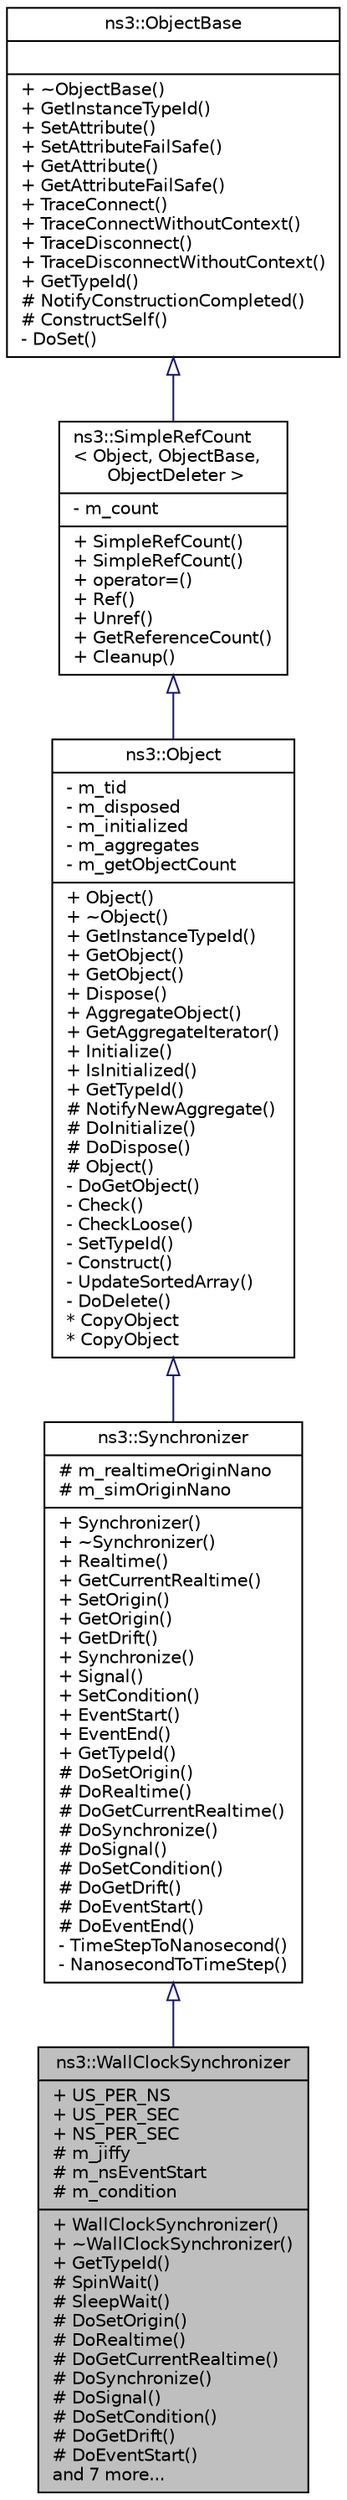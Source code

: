 digraph "ns3::WallClockSynchronizer"
{
  edge [fontname="Helvetica",fontsize="10",labelfontname="Helvetica",labelfontsize="10"];
  node [fontname="Helvetica",fontsize="10",shape=record];
  Node1 [label="{ns3::WallClockSynchronizer\n|+ US_PER_NS\l+ US_PER_SEC\l+ NS_PER_SEC\l# m_jiffy\l# m_nsEventStart\l# m_condition\l|+ WallClockSynchronizer()\l+ ~WallClockSynchronizer()\l+ GetTypeId()\l# SpinWait()\l# SleepWait()\l# DoSetOrigin()\l# DoRealtime()\l# DoGetCurrentRealtime()\l# DoSynchronize()\l# DoSignal()\l# DoSetCondition()\l# DoGetDrift()\l# DoEventStart()\land 7 more...\l}",height=0.2,width=0.4,color="black", fillcolor="grey75", style="filled", fontcolor="black"];
  Node2 -> Node1 [dir="back",color="midnightblue",fontsize="10",style="solid",arrowtail="onormal"];
  Node2 [label="{ns3::Synchronizer\n|# m_realtimeOriginNano\l# m_simOriginNano\l|+ Synchronizer()\l+ ~Synchronizer()\l+ Realtime()\l+ GetCurrentRealtime()\l+ SetOrigin()\l+ GetOrigin()\l+ GetDrift()\l+ Synchronize()\l+ Signal()\l+ SetCondition()\l+ EventStart()\l+ EventEnd()\l+ GetTypeId()\l# DoSetOrigin()\l# DoRealtime()\l# DoGetCurrentRealtime()\l# DoSynchronize()\l# DoSignal()\l# DoSetCondition()\l# DoGetDrift()\l# DoEventStart()\l# DoEventEnd()\l- TimeStepToNanosecond()\l- NanosecondToTimeStep()\l}",height=0.2,width=0.4,color="black", fillcolor="white", style="filled",URL="$df/d6a/classns3_1_1Synchronizer.html",tooltip="Base class used for synchronizing the simulation events to some real time \"wall clock.\". "];
  Node3 -> Node2 [dir="back",color="midnightblue",fontsize="10",style="solid",arrowtail="onormal"];
  Node3 [label="{ns3::Object\n|- m_tid\l- m_disposed\l- m_initialized\l- m_aggregates\l- m_getObjectCount\l|+ Object()\l+ ~Object()\l+ GetInstanceTypeId()\l+ GetObject()\l+ GetObject()\l+ Dispose()\l+ AggregateObject()\l+ GetAggregateIterator()\l+ Initialize()\l+ IsInitialized()\l+ GetTypeId()\l# NotifyNewAggregate()\l# DoInitialize()\l# DoDispose()\l# Object()\l- DoGetObject()\l- Check()\l- CheckLoose()\l- SetTypeId()\l- Construct()\l- UpdateSortedArray()\l- DoDelete()\l* CopyObject\l* CopyObject\l}",height=0.2,width=0.4,color="black", fillcolor="white", style="filled",URL="$d9/d77/classns3_1_1Object.html",tooltip="A base class which provides memory management and object aggregation. "];
  Node4 -> Node3 [dir="back",color="midnightblue",fontsize="10",style="solid",arrowtail="onormal"];
  Node4 [label="{ns3::SimpleRefCount\l\< Object, ObjectBase,\l ObjectDeleter \>\n|- m_count\l|+ SimpleRefCount()\l+ SimpleRefCount()\l+ operator=()\l+ Ref()\l+ Unref()\l+ GetReferenceCount()\l+ Cleanup()\l}",height=0.2,width=0.4,color="black", fillcolor="white", style="filled",URL="$da/da1/classns3_1_1SimpleRefCount.html"];
  Node5 -> Node4 [dir="back",color="midnightblue",fontsize="10",style="solid",arrowtail="onormal"];
  Node5 [label="{ns3::ObjectBase\n||+ ~ObjectBase()\l+ GetInstanceTypeId()\l+ SetAttribute()\l+ SetAttributeFailSafe()\l+ GetAttribute()\l+ GetAttributeFailSafe()\l+ TraceConnect()\l+ TraceConnectWithoutContext()\l+ TraceDisconnect()\l+ TraceDisconnectWithoutContext()\l+ GetTypeId()\l# NotifyConstructionCompleted()\l# ConstructSelf()\l- DoSet()\l}",height=0.2,width=0.4,color="black", fillcolor="white", style="filled",URL="$d2/dac/classns3_1_1ObjectBase.html",tooltip="Anchor the ns-3 type and attribute system. "];
}

